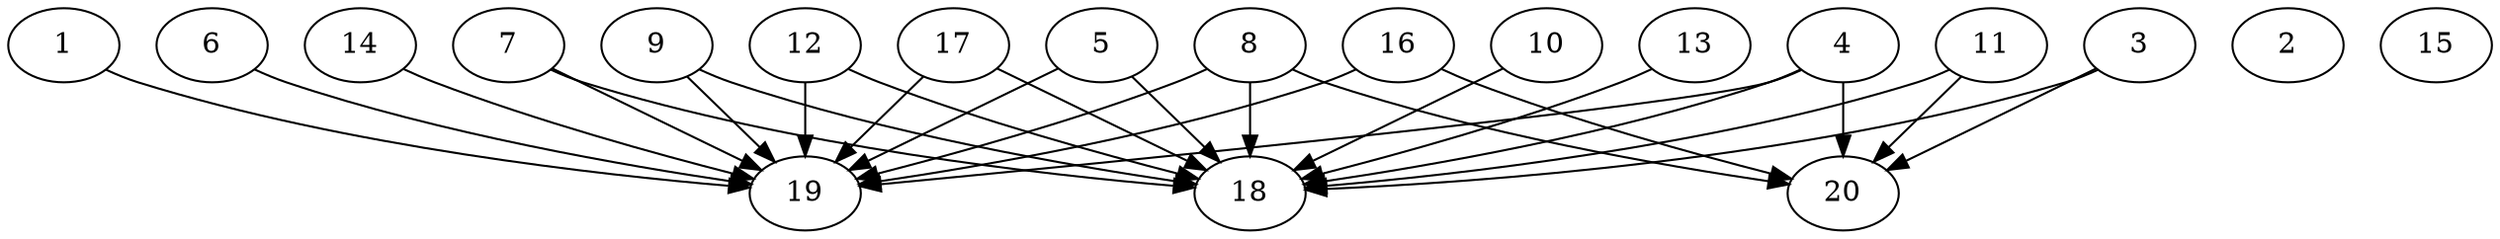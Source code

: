 // DAG automatically generated by daggen at Thu Oct  3 13:58:43 2019
// ./daggen --dot -n 20 --ccr 0.3 --fat 0.9 --regular 0.5 --density 0.9 --mindata 5242880 --maxdata 52428800 
digraph G {
  1 [size="28074667", alpha="0.18", expect_size="8422400"] 
  1 -> 19 [size ="8422400"]
  2 [size="110202880", alpha="0.19", expect_size="33060864"] 
  3 [size="89132373", alpha="0.07", expect_size="26739712"] 
  3 -> 18 [size ="26739712"]
  3 -> 20 [size ="26739712"]
  4 [size="61692587", alpha="0.18", expect_size="18507776"] 
  4 -> 18 [size ="18507776"]
  4 -> 19 [size ="18507776"]
  4 -> 20 [size ="18507776"]
  5 [size="167758507", alpha="0.14", expect_size="50327552"] 
  5 -> 18 [size ="50327552"]
  5 -> 19 [size ="50327552"]
  6 [size="138577920", alpha="0.16", expect_size="41573376"] 
  6 -> 19 [size ="41573376"]
  7 [size="40598187", alpha="0.13", expect_size="12179456"] 
  7 -> 18 [size ="12179456"]
  7 -> 19 [size ="12179456"]
  8 [size="89917440", alpha="0.19", expect_size="26975232"] 
  8 -> 18 [size ="26975232"]
  8 -> 19 [size ="26975232"]
  8 -> 20 [size ="26975232"]
  9 [size="70560427", alpha="0.05", expect_size="21168128"] 
  9 -> 18 [size ="21168128"]
  9 -> 19 [size ="21168128"]
  10 [size="151647573", alpha="0.00", expect_size="45494272"] 
  10 -> 18 [size ="45494272"]
  11 [size="73823573", alpha="0.14", expect_size="22147072"] 
  11 -> 18 [size ="22147072"]
  11 -> 20 [size ="22147072"]
  12 [size="61805227", alpha="0.14", expect_size="18541568"] 
  12 -> 18 [size ="18541568"]
  12 -> 19 [size ="18541568"]
  13 [size="52592640", alpha="0.04", expect_size="15777792"] 
  13 -> 18 [size ="15777792"]
  14 [size="109994667", alpha="0.13", expect_size="32998400"] 
  14 -> 19 [size ="32998400"]
  15 [size="90548907", alpha="0.10", expect_size="27164672"] 
  16 [size="43837440", alpha="0.05", expect_size="13151232"] 
  16 -> 19 [size ="13151232"]
  16 -> 20 [size ="13151232"]
  17 [size="171557547", alpha="0.06", expect_size="51467264"] 
  17 -> 18 [size ="51467264"]
  17 -> 19 [size ="51467264"]
  18 [size="120388267", alpha="0.12", expect_size="36116480"] 
  19 [size="112469333", alpha="0.19", expect_size="33740800"] 
  20 [size="149299200", alpha="0.07", expect_size="44789760"] 
}
